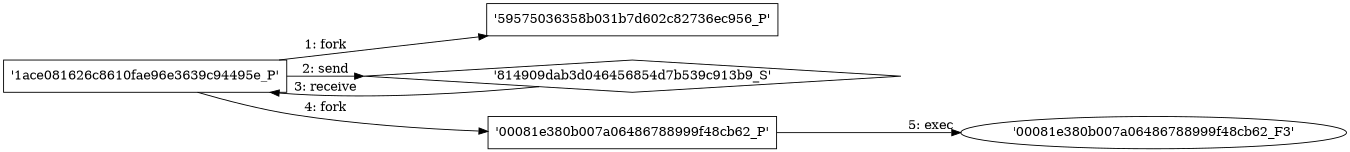 digraph "D:\Learning\Paper\apt\基于CTI的攻击预警\Dataset\攻击图\ASGfromALLCTI\Memcached - A Story of Failed Patching & Vulnerable Servers.dot" {
rankdir="LR"
size="9"
fixedsize="false"
splines="true"
nodesep=0.3
ranksep=0
fontsize=10
overlap="scalexy"
engine= "neato"
	"'1ace081626c8610fae96e3639c94495e_P'" [node_type=Process shape=box]
	"'59575036358b031b7d602c82736ec956_P'" [node_type=Process shape=box]
	"'1ace081626c8610fae96e3639c94495e_P'" -> "'59575036358b031b7d602c82736ec956_P'" [label="1: fork"]
	"'814909dab3d046456854d7b539c913b9_S'" [node_type=Socket shape=diamond]
	"'1ace081626c8610fae96e3639c94495e_P'" [node_type=Process shape=box]
	"'1ace081626c8610fae96e3639c94495e_P'" -> "'814909dab3d046456854d7b539c913b9_S'" [label="2: send"]
	"'814909dab3d046456854d7b539c913b9_S'" -> "'1ace081626c8610fae96e3639c94495e_P'" [label="3: receive"]
	"'1ace081626c8610fae96e3639c94495e_P'" [node_type=Process shape=box]
	"'00081e380b007a06486788999f48cb62_P'" [node_type=Process shape=box]
	"'1ace081626c8610fae96e3639c94495e_P'" -> "'00081e380b007a06486788999f48cb62_P'" [label="4: fork"]
	"'00081e380b007a06486788999f48cb62_P'" [node_type=Process shape=box]
	"'00081e380b007a06486788999f48cb62_F3'" [node_type=File shape=ellipse]
	"'00081e380b007a06486788999f48cb62_P'" -> "'00081e380b007a06486788999f48cb62_F3'" [label="5: exec"]
}
